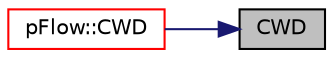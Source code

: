 digraph "CWD"
{
 // LATEX_PDF_SIZE
  edge [fontname="Helvetica",fontsize="10",labelfontname="Helvetica",labelfontsize="10"];
  node [fontname="Helvetica",fontsize="10",shape=record];
  rankdir="RL";
  Node1 [label="CWD",height=0.2,width=0.4,color="black", fillcolor="grey75", style="filled", fontcolor="black",tooltip="return current working directory"];
  Node1 -> Node2 [dir="back",color="midnightblue",fontsize="10",style="solid",fontname="Helvetica"];
  Node2 [label="pFlow::CWD",height=0.2,width=0.4,color="red", fillcolor="white", style="filled",URL="$namespacepFlow.html#a869d7b21ba981c374dcf8542f4ce2144",tooltip="Free function to reture current working directory."];
}
